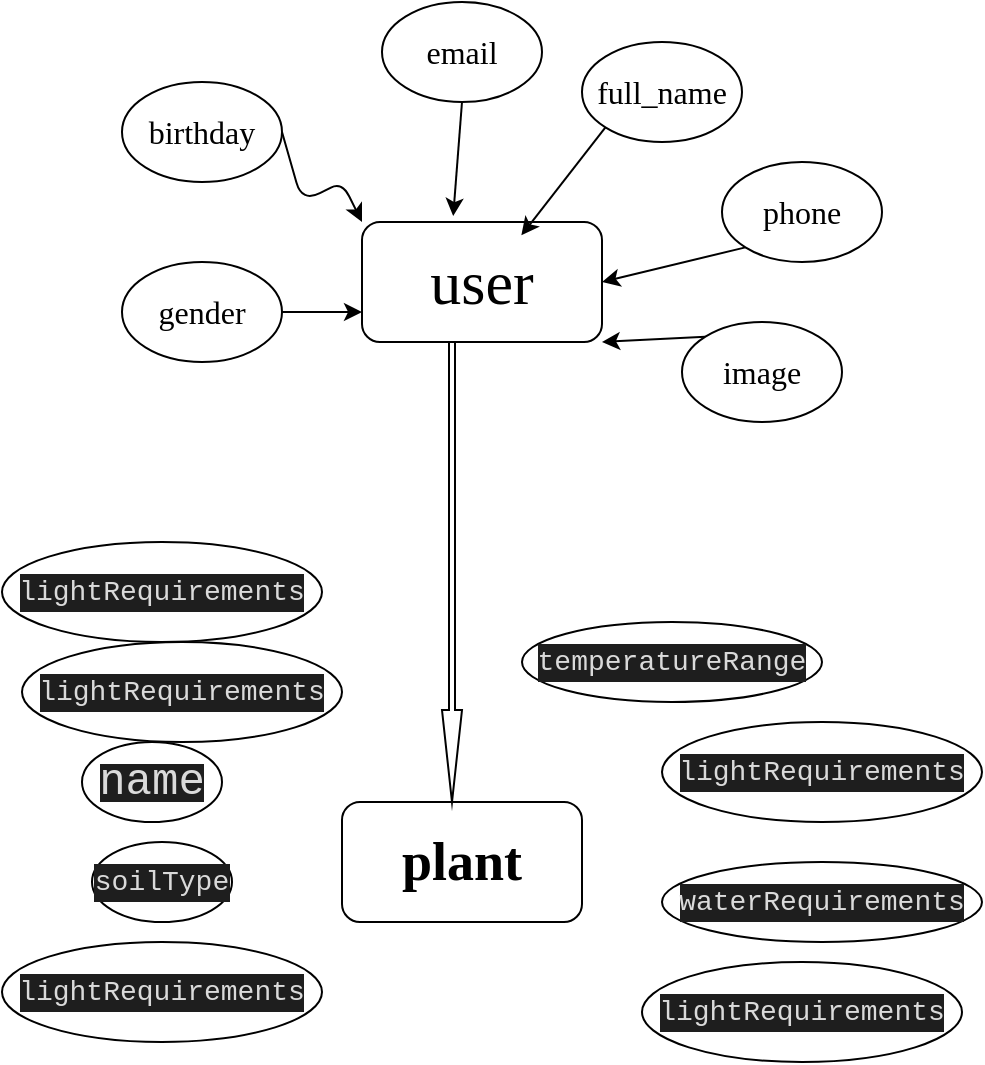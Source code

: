 <mxfile>
    <diagram id="GYFg-hjyt8DCQLP_EuF_" name="Page-1">
        <mxGraphModel dx="1100" dy="512" grid="1" gridSize="10" guides="1" tooltips="1" connect="1" arrows="1" fold="1" page="1" pageScale="1" pageWidth="850" pageHeight="1100" math="0" shadow="0">
            <root>
                <mxCell id="0"/>
                <mxCell id="1" parent="0"/>
                <mxCell id="2" value="&lt;p style=&quot;line-height: 180%; font-size: 31px;&quot;&gt;user&lt;/p&gt;" style="rounded=1;whiteSpace=wrap;html=1;fontFamily=Times New Roman;" vertex="1" parent="1">
                    <mxGeometry x="180" y="120" width="120" height="60" as="geometry"/>
                </mxCell>
                <mxCell id="7" style="edgeStyle=none;html=1;exitX=1;exitY=0.5;exitDx=0;exitDy=0;entryX=0;entryY=0;entryDx=0;entryDy=0;fontFamily=Times New Roman;fontSize=16;" edge="1" parent="1" source="5" target="2">
                    <mxGeometry relative="1" as="geometry">
                        <Array as="points">
                            <mxPoint x="150" y="110"/>
                            <mxPoint x="170" y="100"/>
                        </Array>
                    </mxGeometry>
                </mxCell>
                <mxCell id="5" value="birthday" style="ellipse;whiteSpace=wrap;html=1;fontFamily=Times New Roman;fontSize=16;" vertex="1" parent="1">
                    <mxGeometry x="60" y="50" width="80" height="50" as="geometry"/>
                </mxCell>
                <mxCell id="19" style="edgeStyle=none;html=1;exitX=0;exitY=1;exitDx=0;exitDy=0;entryX=0.664;entryY=0.111;entryDx=0;entryDy=0;entryPerimeter=0;fontFamily=Times New Roman;fontSize=27;" edge="1" parent="1" source="8" target="2">
                    <mxGeometry relative="1" as="geometry"/>
                </mxCell>
                <mxCell id="8" value="full_name" style="ellipse;whiteSpace=wrap;html=1;fontFamily=Times New Roman;fontSize=16;" vertex="1" parent="1">
                    <mxGeometry x="290" y="30" width="80" height="50" as="geometry"/>
                </mxCell>
                <mxCell id="9" value="&lt;font style=&quot;font-size: 27px;&quot;&gt;&lt;b&gt;plant&lt;/b&gt;&lt;/font&gt;" style="whiteSpace=wrap;html=1;fontFamily=Times New Roman;rounded=1;" vertex="1" parent="1">
                    <mxGeometry x="170" y="410" width="120" height="60" as="geometry"/>
                </mxCell>
                <mxCell id="20" style="edgeStyle=none;html=1;exitX=0.5;exitY=1;exitDx=0;exitDy=0;entryX=0.38;entryY=-0.049;entryDx=0;entryDy=0;entryPerimeter=0;fontFamily=Times New Roman;fontSize=27;" edge="1" parent="1" source="11" target="2">
                    <mxGeometry relative="1" as="geometry"/>
                </mxCell>
                <mxCell id="11" value="email" style="ellipse;whiteSpace=wrap;html=1;fontFamily=Times New Roman;fontSize=16;" vertex="1" parent="1">
                    <mxGeometry x="190" y="10" width="80" height="50" as="geometry"/>
                </mxCell>
                <mxCell id="18" style="edgeStyle=none;html=1;exitX=0;exitY=1;exitDx=0;exitDy=0;entryX=1;entryY=0.5;entryDx=0;entryDy=0;fontFamily=Times New Roman;fontSize=27;" edge="1" parent="1" source="12" target="2">
                    <mxGeometry relative="1" as="geometry"/>
                </mxCell>
                <mxCell id="12" value="phone" style="ellipse;whiteSpace=wrap;html=1;fontFamily=Times New Roman;fontSize=16;fontStyle=0" vertex="1" parent="1">
                    <mxGeometry x="360" y="90" width="80" height="50" as="geometry"/>
                </mxCell>
                <mxCell id="21" style="edgeStyle=none;html=1;exitX=1;exitY=0.5;exitDx=0;exitDy=0;entryX=0;entryY=0.75;entryDx=0;entryDy=0;fontFamily=Times New Roman;fontSize=27;" edge="1" parent="1" source="14" target="2">
                    <mxGeometry relative="1" as="geometry"/>
                </mxCell>
                <mxCell id="14" value="gender" style="ellipse;whiteSpace=wrap;html=1;fontFamily=Times New Roman;fontSize=16;" vertex="1" parent="1">
                    <mxGeometry x="60" y="140" width="80" height="50" as="geometry"/>
                </mxCell>
                <mxCell id="17" style="edgeStyle=none;html=1;exitX=0;exitY=0;exitDx=0;exitDy=0;entryX=1;entryY=1;entryDx=0;entryDy=0;fontFamily=Times New Roman;fontSize=27;" edge="1" parent="1" source="15" target="2">
                    <mxGeometry relative="1" as="geometry"/>
                </mxCell>
                <mxCell id="15" value="image" style="ellipse;whiteSpace=wrap;html=1;fontFamily=Times New Roman;fontSize=16;" vertex="1" parent="1">
                    <mxGeometry x="340" y="170" width="80" height="50" as="geometry"/>
                </mxCell>
                <mxCell id="22" value="" style="shape=singleArrow;direction=south;whiteSpace=wrap;html=1;fontFamily=Times New Roman;fontSize=27;" vertex="1" parent="1">
                    <mxGeometry x="220" y="180" width="10" height="230" as="geometry"/>
                </mxCell>
                <mxCell id="23" value="&lt;div style=&quot;color: rgb(218, 218, 218); background-color: rgb(30, 30, 30); font-family: Consolas, &amp;quot;Courier New&amp;quot;, monospace; font-size: 14px; line-height: 19px;&quot;&gt;temperatureRange&lt;/div&gt;" style="ellipse;whiteSpace=wrap;html=1;fontFamily=Times New Roman;fontSize=27;" vertex="1" parent="1">
                    <mxGeometry x="260" y="320" width="150" height="40" as="geometry"/>
                </mxCell>
                <mxCell id="24" value="&lt;div style=&quot;color: rgb(218, 218, 218); background-color: rgb(30, 30, 30); font-family: Consolas, &amp;quot;Courier New&amp;quot;, monospace; font-size: 22px; line-height: 19px;&quot;&gt;name&lt;/div&gt;" style="ellipse;whiteSpace=wrap;html=1;fontFamily=Times New Roman;fontSize=27;" vertex="1" parent="1">
                    <mxGeometry x="40" y="380" width="70" height="40" as="geometry"/>
                </mxCell>
                <mxCell id="25" value="&lt;div style=&quot;color: rgb(218, 218, 218); background-color: rgb(30, 30, 30); font-family: Consolas, &amp;quot;Courier New&amp;quot;, monospace; font-size: 14px; line-height: 19px;&quot;&gt;lightRequirements&lt;/div&gt;" style="ellipse;whiteSpace=wrap;html=1;fontFamily=Times New Roman;fontSize=27;" vertex="1" parent="1">
                    <mxGeometry y="480" width="160" height="50" as="geometry"/>
                </mxCell>
                <mxCell id="26" value="&lt;div style=&quot;color: rgb(218, 218, 218); background-color: rgb(30, 30, 30); font-family: Consolas, &amp;quot;Courier New&amp;quot;, monospace; font-size: 14px; line-height: 19px;&quot;&gt;soilType&lt;/div&gt;" style="ellipse;whiteSpace=wrap;html=1;fontFamily=Times New Roman;fontSize=27;" vertex="1" parent="1">
                    <mxGeometry x="45" y="430" width="70" height="40" as="geometry"/>
                </mxCell>
                <mxCell id="27" value="&lt;div style=&quot;color: rgb(218, 218, 218); background-color: rgb(30, 30, 30); font-family: Consolas, &amp;quot;Courier New&amp;quot;, monospace; font-size: 14px; line-height: 19px;&quot;&gt;waterRequirements&lt;/div&gt;" style="ellipse;whiteSpace=wrap;html=1;fontFamily=Times New Roman;fontSize=27;" vertex="1" parent="1">
                    <mxGeometry x="330" y="440" width="160" height="40" as="geometry"/>
                </mxCell>
                <mxCell id="28" value="&lt;div style=&quot;color: rgb(218, 218, 218); background-color: rgb(30, 30, 30); font-family: Consolas, &amp;quot;Courier New&amp;quot;, monospace; font-size: 14px; line-height: 19px;&quot;&gt;lightRequirements&lt;/div&gt;" style="ellipse;whiteSpace=wrap;html=1;fontFamily=Times New Roman;fontSize=27;" vertex="1" parent="1">
                    <mxGeometry x="320" y="490" width="160" height="50" as="geometry"/>
                </mxCell>
                <mxCell id="29" value="&lt;div style=&quot;color: rgb(218, 218, 218); background-color: rgb(30, 30, 30); font-family: Consolas, &amp;quot;Courier New&amp;quot;, monospace; font-size: 14px; line-height: 19px;&quot;&gt;lightRequirements&lt;/div&gt;" style="ellipse;whiteSpace=wrap;html=1;fontFamily=Times New Roman;fontSize=27;" vertex="1" parent="1">
                    <mxGeometry x="10" y="330" width="160" height="50" as="geometry"/>
                </mxCell>
                <mxCell id="30" value="&lt;div style=&quot;color: rgb(218, 218, 218); background-color: rgb(30, 30, 30); font-family: Consolas, &amp;quot;Courier New&amp;quot;, monospace; font-size: 14px; line-height: 19px;&quot;&gt;lightRequirements&lt;/div&gt;" style="ellipse;whiteSpace=wrap;html=1;fontFamily=Times New Roman;fontSize=27;" vertex="1" parent="1">
                    <mxGeometry x="330" y="370" width="160" height="50" as="geometry"/>
                </mxCell>
                <mxCell id="31" value="&lt;div style=&quot;color: rgb(218, 218, 218); background-color: rgb(30, 30, 30); font-family: Consolas, &amp;quot;Courier New&amp;quot;, monospace; font-size: 14px; line-height: 19px;&quot;&gt;lightRequirements&lt;/div&gt;" style="ellipse;whiteSpace=wrap;html=1;fontFamily=Times New Roman;fontSize=27;" vertex="1" parent="1">
                    <mxGeometry y="280" width="160" height="50" as="geometry"/>
                </mxCell>
            </root>
        </mxGraphModel>
    </diagram>
</mxfile>